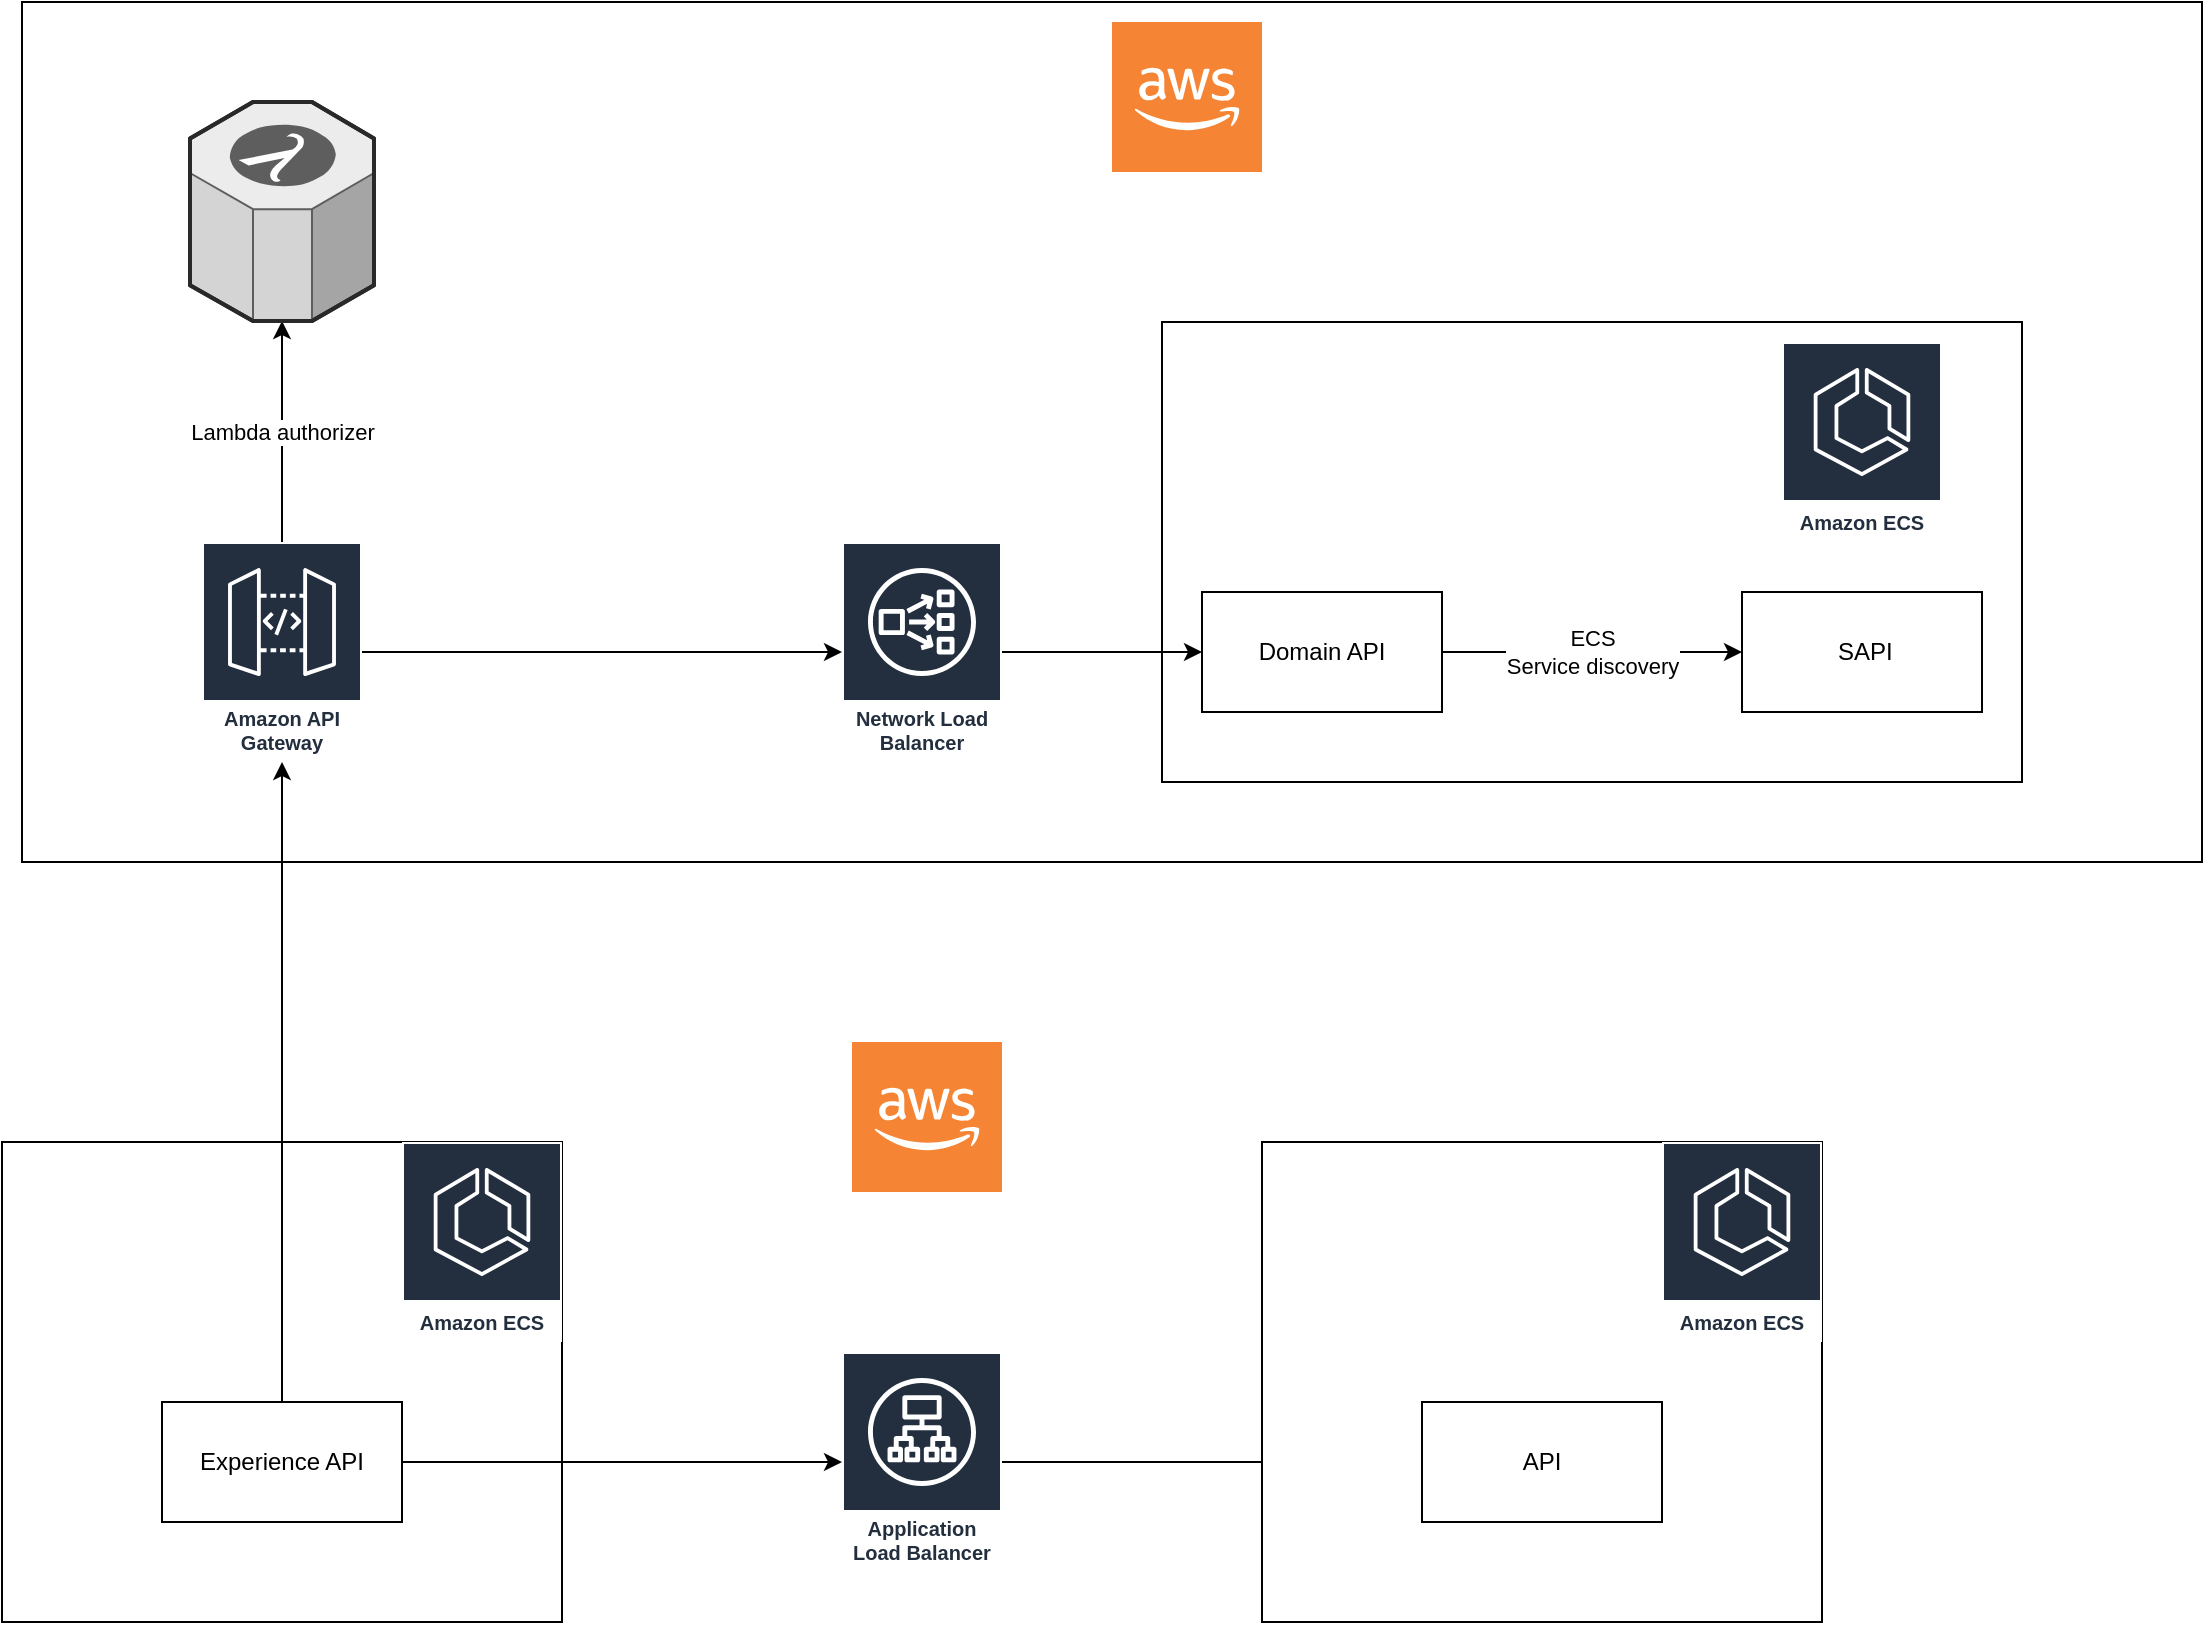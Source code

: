 <mxfile version="14.8.6" type="github">
  <diagram id="H0Mi5hwWkKQ8ShPoYodS" name="Page-1">
    <mxGraphModel dx="2044" dy="2105" grid="1" gridSize="10" guides="1" tooltips="1" connect="1" arrows="1" fold="1" page="1" pageScale="1" pageWidth="827" pageHeight="1169" math="0" shadow="0">
      <root>
        <mxCell id="0" />
        <mxCell id="1" parent="0" />
        <mxCell id="G8hzo4sFn4AmgjtlCouS-1" value="" style="rounded=0;whiteSpace=wrap;html=1;" vertex="1" parent="1">
          <mxGeometry x="80" y="180" width="280" height="240" as="geometry" />
        </mxCell>
        <mxCell id="G8hzo4sFn4AmgjtlCouS-26" value="" style="rounded=0;whiteSpace=wrap;html=1;" vertex="1" parent="1">
          <mxGeometry x="90" y="-390" width="1090" height="430" as="geometry" />
        </mxCell>
        <mxCell id="G8hzo4sFn4AmgjtlCouS-12" style="edgeStyle=orthogonalEdgeStyle;rounded=0;orthogonalLoop=1;jettySize=auto;html=1;" edge="1" parent="1" source="G8hzo4sFn4AmgjtlCouS-3" target="G8hzo4sFn4AmgjtlCouS-9">
          <mxGeometry relative="1" as="geometry" />
        </mxCell>
        <mxCell id="G8hzo4sFn4AmgjtlCouS-31" style="edgeStyle=orthogonalEdgeStyle;rounded=0;orthogonalLoop=1;jettySize=auto;html=1;" edge="1" parent="1" source="G8hzo4sFn4AmgjtlCouS-3" target="G8hzo4sFn4AmgjtlCouS-27">
          <mxGeometry relative="1" as="geometry" />
        </mxCell>
        <mxCell id="G8hzo4sFn4AmgjtlCouS-3" value="Experience API" style="rounded=0;whiteSpace=wrap;html=1;" vertex="1" parent="1">
          <mxGeometry x="160" y="310" width="120" height="60" as="geometry" />
        </mxCell>
        <mxCell id="G8hzo4sFn4AmgjtlCouS-4" value="" style="rounded=0;whiteSpace=wrap;html=1;" vertex="1" parent="1">
          <mxGeometry x="660" y="-230" width="430" height="230" as="geometry" />
        </mxCell>
        <mxCell id="G8hzo4sFn4AmgjtlCouS-16" value="ECS&lt;br&gt;Service discovery" style="edgeStyle=orthogonalEdgeStyle;rounded=0;orthogonalLoop=1;jettySize=auto;html=1;entryX=0;entryY=0.5;entryDx=0;entryDy=0;" edge="1" parent="1" source="G8hzo4sFn4AmgjtlCouS-6" target="G8hzo4sFn4AmgjtlCouS-7">
          <mxGeometry relative="1" as="geometry" />
        </mxCell>
        <mxCell id="G8hzo4sFn4AmgjtlCouS-6" value="Domain API" style="rounded=0;whiteSpace=wrap;html=1;" vertex="1" parent="1">
          <mxGeometry x="680" y="-95" width="120" height="60" as="geometry" />
        </mxCell>
        <mxCell id="G8hzo4sFn4AmgjtlCouS-7" value="&amp;nbsp;SAPI" style="rounded=0;whiteSpace=wrap;html=1;" vertex="1" parent="1">
          <mxGeometry x="950" y="-95" width="120" height="60" as="geometry" />
        </mxCell>
        <mxCell id="G8hzo4sFn4AmgjtlCouS-8" value="Amazon ECS" style="outlineConnect=0;fontColor=#232F3E;gradientColor=none;strokeColor=#ffffff;fillColor=#232F3E;dashed=0;verticalLabelPosition=middle;verticalAlign=bottom;align=center;html=1;whiteSpace=wrap;fontSize=10;fontStyle=1;spacing=3;shape=mxgraph.aws4.productIcon;prIcon=mxgraph.aws4.ecs;" vertex="1" parent="1">
          <mxGeometry x="970" y="-220" width="80" height="100" as="geometry" />
        </mxCell>
        <mxCell id="G8hzo4sFn4AmgjtlCouS-13" style="edgeStyle=orthogonalEdgeStyle;rounded=0;orthogonalLoop=1;jettySize=auto;html=1;" edge="1" parent="1" source="G8hzo4sFn4AmgjtlCouS-9" target="G8hzo4sFn4AmgjtlCouS-11">
          <mxGeometry relative="1" as="geometry" />
        </mxCell>
        <mxCell id="G8hzo4sFn4AmgjtlCouS-21" value="Lambda authorizer" style="edgeStyle=orthogonalEdgeStyle;rounded=0;orthogonalLoop=1;jettySize=auto;html=1;" edge="1" parent="1" source="G8hzo4sFn4AmgjtlCouS-9" target="G8hzo4sFn4AmgjtlCouS-20">
          <mxGeometry relative="1" as="geometry" />
        </mxCell>
        <mxCell id="G8hzo4sFn4AmgjtlCouS-9" value="Amazon API Gateway" style="outlineConnect=0;fontColor=#232F3E;gradientColor=none;strokeColor=#ffffff;fillColor=#232F3E;dashed=0;verticalLabelPosition=middle;verticalAlign=bottom;align=center;html=1;whiteSpace=wrap;fontSize=10;fontStyle=1;spacing=3;shape=mxgraph.aws4.productIcon;prIcon=mxgraph.aws4.api_gateway;" vertex="1" parent="1">
          <mxGeometry x="180" y="-120" width="80" height="110" as="geometry" />
        </mxCell>
        <mxCell id="G8hzo4sFn4AmgjtlCouS-24" style="edgeStyle=orthogonalEdgeStyle;rounded=0;orthogonalLoop=1;jettySize=auto;html=1;entryX=0;entryY=0.5;entryDx=0;entryDy=0;" edge="1" parent="1" source="G8hzo4sFn4AmgjtlCouS-11" target="G8hzo4sFn4AmgjtlCouS-6">
          <mxGeometry relative="1" as="geometry" />
        </mxCell>
        <mxCell id="G8hzo4sFn4AmgjtlCouS-11" value="Network Load Balancer" style="outlineConnect=0;fontColor=#232F3E;gradientColor=none;strokeColor=#ffffff;fillColor=#232F3E;dashed=0;verticalLabelPosition=middle;verticalAlign=bottom;align=center;html=1;whiteSpace=wrap;fontSize=10;fontStyle=1;spacing=3;shape=mxgraph.aws4.productIcon;prIcon=mxgraph.aws4.network_load_balancer;" vertex="1" parent="1">
          <mxGeometry x="500" y="-120" width="80" height="110" as="geometry" />
        </mxCell>
        <mxCell id="G8hzo4sFn4AmgjtlCouS-15" value="Amazon ECS" style="outlineConnect=0;fontColor=#232F3E;gradientColor=none;strokeColor=#ffffff;fillColor=#232F3E;dashed=0;verticalLabelPosition=middle;verticalAlign=bottom;align=center;html=1;whiteSpace=wrap;fontSize=10;fontStyle=1;spacing=3;shape=mxgraph.aws4.productIcon;prIcon=mxgraph.aws4.ecs;" vertex="1" parent="1">
          <mxGeometry x="280" y="180" width="80" height="100" as="geometry" />
        </mxCell>
        <mxCell id="G8hzo4sFn4AmgjtlCouS-20" value="" style="verticalLabelPosition=bottom;html=1;verticalAlign=top;strokeWidth=1;align=center;outlineConnect=0;dashed=0;outlineConnect=0;shape=mxgraph.aws3d.lambda;fillColor=#ECECEC;strokeColor=#5E5E5E;aspect=fixed;" vertex="1" parent="1">
          <mxGeometry x="174" y="-340" width="92" height="109.5" as="geometry" />
        </mxCell>
        <mxCell id="G8hzo4sFn4AmgjtlCouS-33" style="edgeStyle=orthogonalEdgeStyle;rounded=0;orthogonalLoop=1;jettySize=auto;html=1;entryX=0;entryY=0.5;entryDx=0;entryDy=0;" edge="1" parent="1" source="G8hzo4sFn4AmgjtlCouS-27" target="G8hzo4sFn4AmgjtlCouS-29">
          <mxGeometry relative="1" as="geometry" />
        </mxCell>
        <mxCell id="G8hzo4sFn4AmgjtlCouS-27" value="Application Load Balancer" style="outlineConnect=0;fontColor=#232F3E;gradientColor=none;strokeColor=#ffffff;fillColor=#232F3E;dashed=0;verticalLabelPosition=middle;verticalAlign=bottom;align=center;html=1;whiteSpace=wrap;fontSize=10;fontStyle=1;spacing=3;shape=mxgraph.aws4.productIcon;prIcon=mxgraph.aws4.application_load_balancer;" vertex="1" parent="1">
          <mxGeometry x="500" y="285" width="80" height="110" as="geometry" />
        </mxCell>
        <mxCell id="G8hzo4sFn4AmgjtlCouS-28" value="" style="rounded=0;whiteSpace=wrap;html=1;" vertex="1" parent="1">
          <mxGeometry x="710" y="180" width="280" height="240" as="geometry" />
        </mxCell>
        <mxCell id="G8hzo4sFn4AmgjtlCouS-29" value="API" style="rounded=0;whiteSpace=wrap;html=1;" vertex="1" parent="1">
          <mxGeometry x="790" y="310" width="120" height="60" as="geometry" />
        </mxCell>
        <mxCell id="G8hzo4sFn4AmgjtlCouS-30" value="Amazon ECS" style="outlineConnect=0;fontColor=#232F3E;gradientColor=none;strokeColor=#ffffff;fillColor=#232F3E;dashed=0;verticalLabelPosition=middle;verticalAlign=bottom;align=center;html=1;whiteSpace=wrap;fontSize=10;fontStyle=1;spacing=3;shape=mxgraph.aws4.productIcon;prIcon=mxgraph.aws4.ecs;" vertex="1" parent="1">
          <mxGeometry x="910" y="180" width="80" height="100" as="geometry" />
        </mxCell>
        <mxCell id="G8hzo4sFn4AmgjtlCouS-32" value="" style="outlineConnect=0;dashed=0;verticalLabelPosition=bottom;verticalAlign=top;align=center;html=1;shape=mxgraph.aws3.cloud_2;fillColor=#F58534;gradientColor=none;" vertex="1" parent="1">
          <mxGeometry x="635" y="-380" width="75" height="75" as="geometry" />
        </mxCell>
        <mxCell id="G8hzo4sFn4AmgjtlCouS-34" value="" style="outlineConnect=0;dashed=0;verticalLabelPosition=bottom;verticalAlign=top;align=center;html=1;shape=mxgraph.aws3.cloud_2;fillColor=#F58534;gradientColor=none;" vertex="1" parent="1">
          <mxGeometry x="505" y="130" width="75" height="75" as="geometry" />
        </mxCell>
      </root>
    </mxGraphModel>
  </diagram>
</mxfile>

